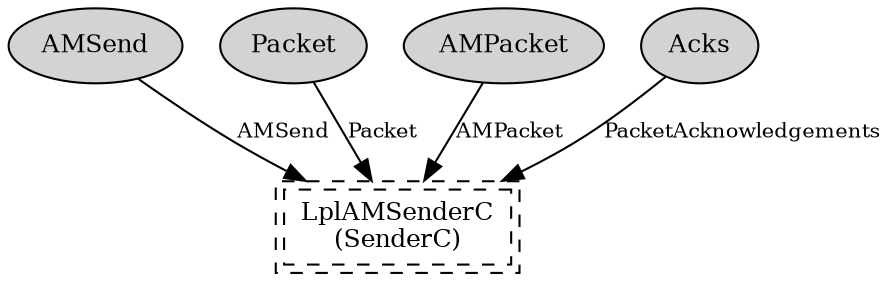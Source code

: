 digraph "tos.system.AMSenderC" {
  n0x2ace82accd18 [shape=ellipse, style=filled, label="AMSend", fontsize=12];
  "AMSenderC.SenderC" [fontsize=12, shape=box,peripheries=2, style=dashed, label="LplAMSenderC\n(SenderC)", URL="../chtml/tos.system.LplAMSenderC.html"];
  n0x2ace82b17948 [shape=ellipse, style=filled, label="Packet", fontsize=12];
  "AMSenderC.SenderC" [fontsize=12, shape=box,peripheries=2, style=dashed, label="LplAMSenderC\n(SenderC)", URL="../chtml/tos.system.LplAMSenderC.html"];
  n0x2ace82b165d0 [shape=ellipse, style=filled, label="AMPacket", fontsize=12];
  "AMSenderC.SenderC" [fontsize=12, shape=box,peripheries=2, style=dashed, label="LplAMSenderC\n(SenderC)", URL="../chtml/tos.system.LplAMSenderC.html"];
  n0x2ace82b15ce8 [shape=ellipse, style=filled, label="Acks", fontsize=12];
  "AMSenderC.SenderC" [fontsize=12, shape=box,peripheries=2, style=dashed, label="LplAMSenderC\n(SenderC)", URL="../chtml/tos.system.LplAMSenderC.html"];
  "n0x2ace82accd18" -> "AMSenderC.SenderC" [label="AMSend", URL="../ihtml/tos.interfaces.AMSend.html", fontsize=10];
  "n0x2ace82b17948" -> "AMSenderC.SenderC" [label="Packet", URL="../ihtml/tos.interfaces.Packet.html", fontsize=10];
  "n0x2ace82b165d0" -> "AMSenderC.SenderC" [label="AMPacket", URL="../ihtml/tos.interfaces.AMPacket.html", fontsize=10];
  "n0x2ace82b15ce8" -> "AMSenderC.SenderC" [label="PacketAcknowledgements", URL="../ihtml/tos.interfaces.PacketAcknowledgements.html", fontsize=10];
}
